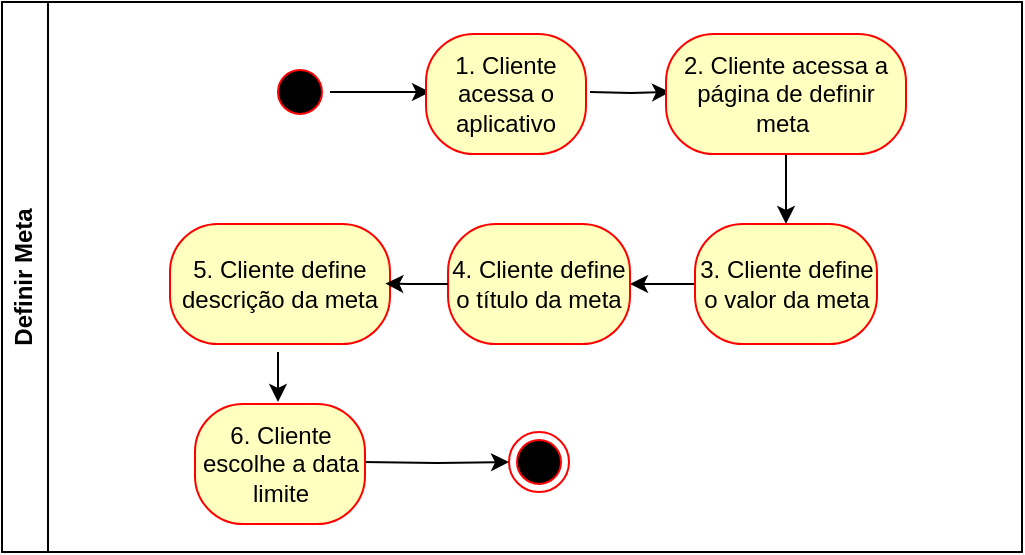 <mxfile version="28.2.5">
  <diagram id="T6i4_y3xrLPxwYvq7xZs" name="Página-1">
    <mxGraphModel dx="727" dy="426" grid="1" gridSize="10" guides="1" tooltips="1" connect="1" arrows="1" fold="1" page="1" pageScale="1" pageWidth="827" pageHeight="1169" math="0" shadow="0">
      <root>
        <mxCell id="0" />
        <mxCell id="1" parent="0" />
        <mxCell id="HvWmr9zA-YDFwrBDBzwj-1" value="Definir Meta" style="swimlane;horizontal=0;whiteSpace=wrap;html=1;" vertex="1" parent="1">
          <mxGeometry x="140" y="190" width="510" height="275" as="geometry" />
        </mxCell>
        <mxCell id="HvWmr9zA-YDFwrBDBzwj-2" style="edgeStyle=orthogonalEdgeStyle;rounded=0;orthogonalLoop=1;jettySize=auto;html=1;entryX=0;entryY=0.5;entryDx=0;entryDy=0;" edge="1" parent="HvWmr9zA-YDFwrBDBzwj-1" source="HvWmr9zA-YDFwrBDBzwj-3">
          <mxGeometry relative="1" as="geometry">
            <mxPoint x="214.0" y="45" as="targetPoint" />
          </mxGeometry>
        </mxCell>
        <mxCell id="HvWmr9zA-YDFwrBDBzwj-3" value="" style="ellipse;html=1;shape=startState;fillColor=#000000;strokeColor=#ff0000;" vertex="1" parent="HvWmr9zA-YDFwrBDBzwj-1">
          <mxGeometry x="134" y="30" width="30" height="30" as="geometry" />
        </mxCell>
        <mxCell id="HvWmr9zA-YDFwrBDBzwj-4" value="" style="edgeStyle=orthogonalEdgeStyle;rounded=0;orthogonalLoop=1;jettySize=auto;html=1;" edge="1" parent="HvWmr9zA-YDFwrBDBzwj-1">
          <mxGeometry relative="1" as="geometry">
            <mxPoint x="294.0" y="45" as="sourcePoint" />
            <mxPoint x="334.0" y="45" as="targetPoint" />
          </mxGeometry>
        </mxCell>
        <mxCell id="HvWmr9zA-YDFwrBDBzwj-5" value="1. Cliente acessa o aplicativo" style="rounded=1;whiteSpace=wrap;html=1;arcSize=40;fontColor=#000000;fillColor=#ffffc0;strokeColor=#ff0000;" vertex="1" parent="HvWmr9zA-YDFwrBDBzwj-1">
          <mxGeometry x="212" y="16" width="80" height="60" as="geometry" />
        </mxCell>
        <mxCell id="HvWmr9zA-YDFwrBDBzwj-6" value="" style="edgeStyle=orthogonalEdgeStyle;rounded=0;orthogonalLoop=1;jettySize=auto;html=1;" edge="1" parent="HvWmr9zA-YDFwrBDBzwj-1" source="HvWmr9zA-YDFwrBDBzwj-7" target="HvWmr9zA-YDFwrBDBzwj-9">
          <mxGeometry relative="1" as="geometry" />
        </mxCell>
        <mxCell id="HvWmr9zA-YDFwrBDBzwj-7" value="2. Cliente acessa a página de definir meta&amp;nbsp;" style="whiteSpace=wrap;html=1;fillColor=#ffffc0;strokeColor=#ff0000;fontColor=#000000;rounded=1;arcSize=40;" vertex="1" parent="HvWmr9zA-YDFwrBDBzwj-1">
          <mxGeometry x="332" y="16" width="120" height="60" as="geometry" />
        </mxCell>
        <mxCell id="HvWmr9zA-YDFwrBDBzwj-8" style="edgeStyle=orthogonalEdgeStyle;rounded=0;orthogonalLoop=1;jettySize=auto;html=1;entryX=1;entryY=0.5;entryDx=0;entryDy=0;" edge="1" parent="HvWmr9zA-YDFwrBDBzwj-1" source="HvWmr9zA-YDFwrBDBzwj-9" target="HvWmr9zA-YDFwrBDBzwj-10">
          <mxGeometry relative="1" as="geometry" />
        </mxCell>
        <mxCell id="HvWmr9zA-YDFwrBDBzwj-9" value="3. Cliente define o valor da meta" style="whiteSpace=wrap;html=1;fillColor=#ffffc0;strokeColor=#ff0000;fontColor=#000000;rounded=1;arcSize=40;" vertex="1" parent="HvWmr9zA-YDFwrBDBzwj-1">
          <mxGeometry x="346.5" y="111" width="91" height="60" as="geometry" />
        </mxCell>
        <mxCell id="HvWmr9zA-YDFwrBDBzwj-10" value="4. Cliente define o título da meta" style="whiteSpace=wrap;html=1;fillColor=#ffffc0;strokeColor=#ff0000;fontColor=#000000;rounded=1;arcSize=40;" vertex="1" parent="HvWmr9zA-YDFwrBDBzwj-1">
          <mxGeometry x="223" y="111" width="91" height="60" as="geometry" />
        </mxCell>
        <mxCell id="HvWmr9zA-YDFwrBDBzwj-11" value="" style="edgeStyle=orthogonalEdgeStyle;rounded=0;orthogonalLoop=1;jettySize=auto;html=1;" edge="1" parent="HvWmr9zA-YDFwrBDBzwj-1">
          <mxGeometry relative="1" as="geometry">
            <mxPoint x="138.0" y="175.0" as="sourcePoint" />
            <mxPoint x="138.0" y="200.0" as="targetPoint" />
          </mxGeometry>
        </mxCell>
        <mxCell id="HvWmr9zA-YDFwrBDBzwj-12" value="5. Cliente define descrição da meta" style="whiteSpace=wrap;html=1;fillColor=#ffffc0;strokeColor=#ff0000;fontColor=#000000;rounded=1;arcSize=40;" vertex="1" parent="HvWmr9zA-YDFwrBDBzwj-1">
          <mxGeometry x="84" y="111" width="110" height="60" as="geometry" />
        </mxCell>
        <mxCell id="HvWmr9zA-YDFwrBDBzwj-13" value="" style="edgeStyle=orthogonalEdgeStyle;rounded=0;orthogonalLoop=1;jettySize=auto;html=1;entryX=0.988;entryY=0.429;entryDx=0;entryDy=0;entryPerimeter=0;" edge="1" parent="HvWmr9zA-YDFwrBDBzwj-1" source="HvWmr9zA-YDFwrBDBzwj-10">
          <mxGeometry relative="1" as="geometry">
            <mxPoint x="191.68" y="140.74" as="targetPoint" />
          </mxGeometry>
        </mxCell>
        <mxCell id="HvWmr9zA-YDFwrBDBzwj-14" style="edgeStyle=orthogonalEdgeStyle;rounded=0;orthogonalLoop=1;jettySize=auto;html=1;entryX=0;entryY=0.5;entryDx=0;entryDy=0;" edge="1" parent="HvWmr9zA-YDFwrBDBzwj-1" target="HvWmr9zA-YDFwrBDBzwj-16">
          <mxGeometry relative="1" as="geometry">
            <mxPoint x="180.5" y="230.0" as="sourcePoint" />
          </mxGeometry>
        </mxCell>
        <mxCell id="HvWmr9zA-YDFwrBDBzwj-15" value="6. Cliente escolhe a data limite" style="whiteSpace=wrap;html=1;fillColor=#ffffc0;strokeColor=#ff0000;fontColor=#000000;rounded=1;arcSize=40;" vertex="1" parent="HvWmr9zA-YDFwrBDBzwj-1">
          <mxGeometry x="96.5" y="201" width="85" height="60" as="geometry" />
        </mxCell>
        <mxCell id="HvWmr9zA-YDFwrBDBzwj-16" value="" style="ellipse;html=1;shape=endState;fillColor=#000000;strokeColor=#ff0000;" vertex="1" parent="HvWmr9zA-YDFwrBDBzwj-1">
          <mxGeometry x="253.5" y="215" width="30" height="30" as="geometry" />
        </mxCell>
      </root>
    </mxGraphModel>
  </diagram>
</mxfile>
